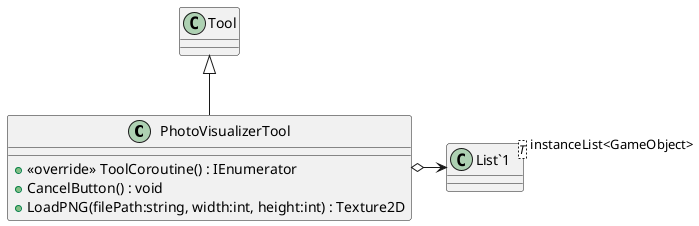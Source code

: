 @startuml
class PhotoVisualizerTool {
    + <<override>> ToolCoroutine() : IEnumerator
    + CancelButton() : void
    + LoadPNG(filePath:string, width:int, height:int) : Texture2D
}
class "List`1"<T> {
}
Tool <|-- PhotoVisualizerTool
PhotoVisualizerTool o-> "instanceList<GameObject>" "List`1"
@enduml
